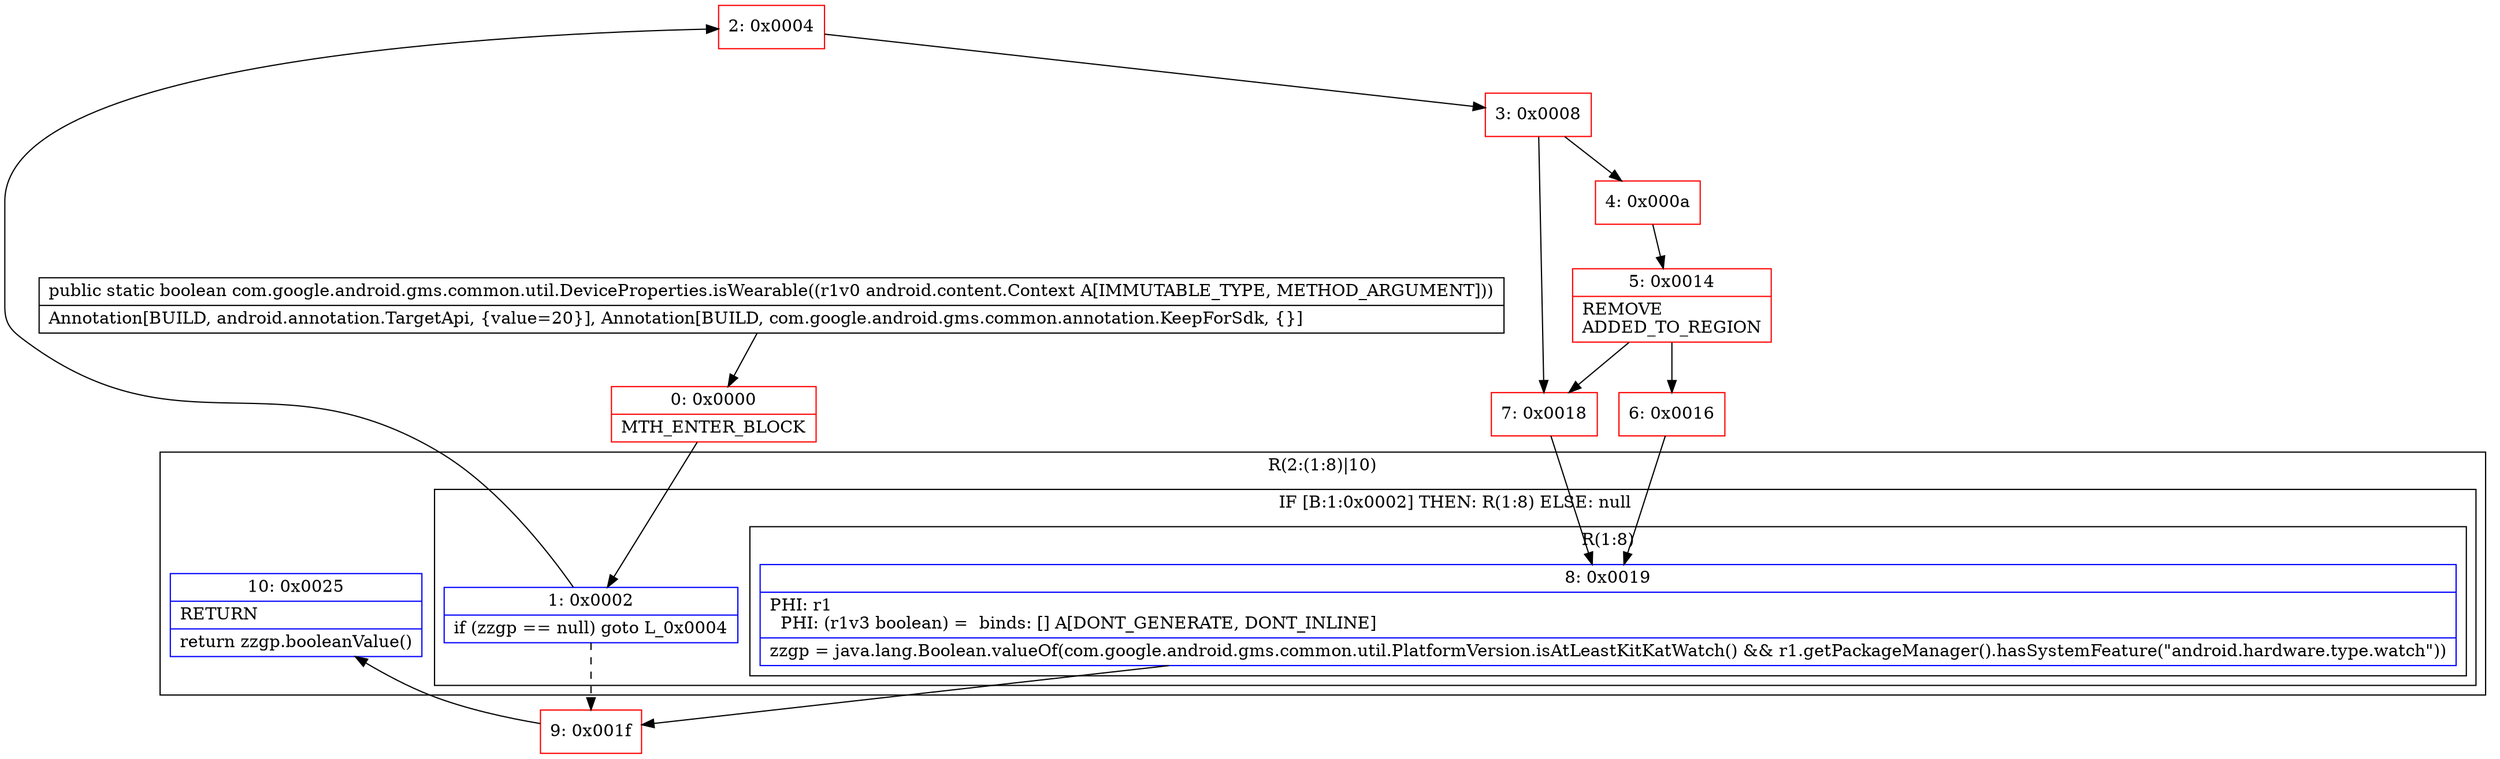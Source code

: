 digraph "CFG forcom.google.android.gms.common.util.DeviceProperties.isWearable(Landroid\/content\/Context;)Z" {
subgraph cluster_Region_24883801 {
label = "R(2:(1:8)|10)";
node [shape=record,color=blue];
subgraph cluster_IfRegion_1620401545 {
label = "IF [B:1:0x0002] THEN: R(1:8) ELSE: null";
node [shape=record,color=blue];
Node_1 [shape=record,label="{1\:\ 0x0002|if (zzgp == null) goto L_0x0004\l}"];
subgraph cluster_Region_755823282 {
label = "R(1:8)";
node [shape=record,color=blue];
Node_8 [shape=record,label="{8\:\ 0x0019|PHI: r1 \l  PHI: (r1v3 boolean) =  binds: [] A[DONT_GENERATE, DONT_INLINE]\l|zzgp = java.lang.Boolean.valueOf(com.google.android.gms.common.util.PlatformVersion.isAtLeastKitKatWatch() && r1.getPackageManager().hasSystemFeature(\"android.hardware.type.watch\"))\l}"];
}
}
Node_10 [shape=record,label="{10\:\ 0x0025|RETURN\l|return zzgp.booleanValue()\l}"];
}
Node_0 [shape=record,color=red,label="{0\:\ 0x0000|MTH_ENTER_BLOCK\l}"];
Node_2 [shape=record,color=red,label="{2\:\ 0x0004}"];
Node_3 [shape=record,color=red,label="{3\:\ 0x0008}"];
Node_4 [shape=record,color=red,label="{4\:\ 0x000a}"];
Node_5 [shape=record,color=red,label="{5\:\ 0x0014|REMOVE\lADDED_TO_REGION\l}"];
Node_6 [shape=record,color=red,label="{6\:\ 0x0016}"];
Node_7 [shape=record,color=red,label="{7\:\ 0x0018}"];
Node_9 [shape=record,color=red,label="{9\:\ 0x001f}"];
MethodNode[shape=record,label="{public static boolean com.google.android.gms.common.util.DeviceProperties.isWearable((r1v0 android.content.Context A[IMMUTABLE_TYPE, METHOD_ARGUMENT]))  | Annotation[BUILD, android.annotation.TargetApi, \{value=20\}], Annotation[BUILD, com.google.android.gms.common.annotation.KeepForSdk, \{\}]\l}"];
MethodNode -> Node_0;
Node_1 -> Node_2;
Node_1 -> Node_9[style=dashed];
Node_8 -> Node_9;
Node_0 -> Node_1;
Node_2 -> Node_3;
Node_3 -> Node_4;
Node_3 -> Node_7;
Node_4 -> Node_5;
Node_5 -> Node_6;
Node_5 -> Node_7;
Node_6 -> Node_8;
Node_7 -> Node_8;
Node_9 -> Node_10;
}

